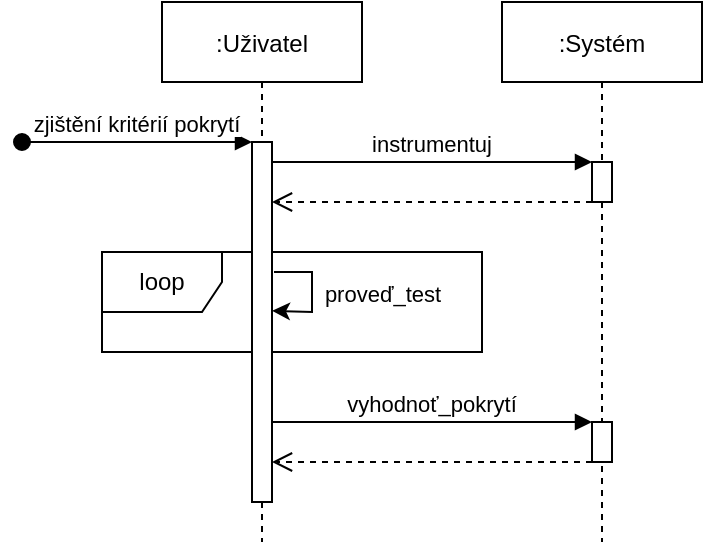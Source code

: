 <mxfile version="15.5.8" type="github">
  <diagram id="kgpKYQtTHZ0yAKxKKP6v" name="Page-1">
    <mxGraphModel dx="474" dy="254" grid="1" gridSize="10" guides="1" tooltips="1" connect="1" arrows="1" fold="1" page="1" pageScale="1" pageWidth="850" pageHeight="1100" math="0" shadow="0">
      <root>
        <mxCell id="0" />
        <mxCell id="1" parent="0" />
        <mxCell id="f6kpUsJJPhj5U0mSt8Kj-3" value="loop" style="shape=umlFrame;whiteSpace=wrap;html=1;" vertex="1" parent="1">
          <mxGeometry x="90" y="205" width="190" height="50" as="geometry" />
        </mxCell>
        <mxCell id="3nuBFxr9cyL0pnOWT2aG-1" value=":Uživatel" style="shape=umlLifeline;perimeter=lifelinePerimeter;container=1;collapsible=0;recursiveResize=0;rounded=0;shadow=0;strokeWidth=1;" parent="1" vertex="1">
          <mxGeometry x="120" y="80" width="100" height="270" as="geometry" />
        </mxCell>
        <mxCell id="3nuBFxr9cyL0pnOWT2aG-2" value="" style="points=[];perimeter=orthogonalPerimeter;rounded=0;shadow=0;strokeWidth=1;" parent="3nuBFxr9cyL0pnOWT2aG-1" vertex="1">
          <mxGeometry x="45" y="70" width="10" height="180" as="geometry" />
        </mxCell>
        <mxCell id="3nuBFxr9cyL0pnOWT2aG-3" value="zjištění kritérií pokrytí" style="verticalAlign=bottom;startArrow=oval;endArrow=block;startSize=8;shadow=0;strokeWidth=1;" parent="3nuBFxr9cyL0pnOWT2aG-1" target="3nuBFxr9cyL0pnOWT2aG-2" edge="1">
          <mxGeometry relative="1" as="geometry">
            <mxPoint x="-70" y="70" as="sourcePoint" />
          </mxGeometry>
        </mxCell>
        <mxCell id="f6kpUsJJPhj5U0mSt8Kj-2" value="proveď_test" style="endArrow=classic;html=1;rounded=0;entryX=1;entryY=0.469;entryDx=0;entryDy=0;entryPerimeter=0;" edge="1" parent="3nuBFxr9cyL0pnOWT2aG-1" target="3nuBFxr9cyL0pnOWT2aG-2">
          <mxGeometry y="35" width="50" height="50" relative="1" as="geometry">
            <mxPoint x="56" y="135" as="sourcePoint" />
            <mxPoint x="120" y="150" as="targetPoint" />
            <Array as="points">
              <mxPoint x="75" y="135" />
              <mxPoint x="75" y="155" />
            </Array>
            <mxPoint as="offset" />
          </mxGeometry>
        </mxCell>
        <mxCell id="3nuBFxr9cyL0pnOWT2aG-5" value=":Systém" style="shape=umlLifeline;perimeter=lifelinePerimeter;container=1;collapsible=0;recursiveResize=0;rounded=0;shadow=0;strokeWidth=1;" parent="1" vertex="1">
          <mxGeometry x="290" y="80" width="100" height="270" as="geometry" />
        </mxCell>
        <mxCell id="3nuBFxr9cyL0pnOWT2aG-6" value="" style="points=[];perimeter=orthogonalPerimeter;rounded=0;shadow=0;strokeWidth=1;" parent="3nuBFxr9cyL0pnOWT2aG-5" vertex="1">
          <mxGeometry x="45" y="80" width="10" height="20" as="geometry" />
        </mxCell>
        <mxCell id="f6kpUsJJPhj5U0mSt8Kj-8" value="" style="points=[];perimeter=orthogonalPerimeter;rounded=0;shadow=0;strokeWidth=1;" vertex="1" parent="3nuBFxr9cyL0pnOWT2aG-5">
          <mxGeometry x="45" y="210" width="10" height="20" as="geometry" />
        </mxCell>
        <mxCell id="3nuBFxr9cyL0pnOWT2aG-7" value="" style="verticalAlign=bottom;endArrow=open;dashed=1;endSize=8;shadow=0;strokeWidth=1;" parent="1" source="3nuBFxr9cyL0pnOWT2aG-6" target="3nuBFxr9cyL0pnOWT2aG-2" edge="1">
          <mxGeometry relative="1" as="geometry">
            <mxPoint x="275" y="236" as="targetPoint" />
            <Array as="points">
              <mxPoint x="310" y="180" />
            </Array>
          </mxGeometry>
        </mxCell>
        <mxCell id="3nuBFxr9cyL0pnOWT2aG-8" value="instrumentuj" style="verticalAlign=bottom;endArrow=block;entryX=0;entryY=0;shadow=0;strokeWidth=1;" parent="1" source="3nuBFxr9cyL0pnOWT2aG-2" target="3nuBFxr9cyL0pnOWT2aG-6" edge="1">
          <mxGeometry relative="1" as="geometry">
            <mxPoint x="275" y="160" as="sourcePoint" />
            <mxPoint as="offset" />
          </mxGeometry>
        </mxCell>
        <mxCell id="f6kpUsJJPhj5U0mSt8Kj-4" value="vyhodnoť_pokrytí" style="verticalAlign=bottom;endArrow=block;shadow=0;strokeWidth=1;" edge="1" parent="1" source="3nuBFxr9cyL0pnOWT2aG-2" target="f6kpUsJJPhj5U0mSt8Kj-8">
          <mxGeometry relative="1" as="geometry">
            <mxPoint x="175" y="290.0" as="sourcePoint" />
            <mxPoint x="290" y="300" as="targetPoint" />
            <mxPoint as="offset" />
            <Array as="points">
              <mxPoint x="310" y="290" />
            </Array>
          </mxGeometry>
        </mxCell>
        <mxCell id="f6kpUsJJPhj5U0mSt8Kj-5" value="" style="verticalAlign=bottom;endArrow=open;dashed=1;endSize=8;shadow=0;strokeWidth=1;" edge="1" parent="1" source="f6kpUsJJPhj5U0mSt8Kj-8" target="3nuBFxr9cyL0pnOWT2aG-2">
          <mxGeometry relative="1" as="geometry">
            <mxPoint x="170" y="310" as="targetPoint" />
            <mxPoint x="290" y="330" as="sourcePoint" />
            <Array as="points">
              <mxPoint x="305" y="310" />
            </Array>
          </mxGeometry>
        </mxCell>
      </root>
    </mxGraphModel>
  </diagram>
</mxfile>

